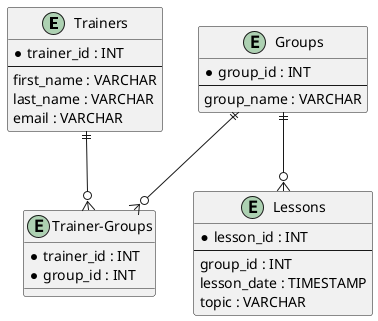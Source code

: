 @startuml
entity "Trainers" {
  * trainer_id : INT
  --
  first_name : VARCHAR
  last_name : VARCHAR
  email : VARCHAR
}

entity "Groups" {
  * group_id : INT
  --
  group_name : VARCHAR
}

entity "Lessons" {
  * lesson_id : INT
  --
  group_id : INT
  lesson_date : TIMESTAMP
  topic : VARCHAR
}

entity "Trainer-Groups" {
  * trainer_id : INT
  * group_id : INT
}

' Correcting the relationships definition
Trainers ||--o{ "Trainer-Groups" 
Groups ||--o{ "Trainer-Groups"
Groups ||--o{ "Lessons"
@enduml
